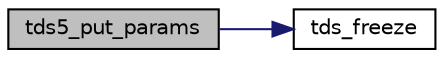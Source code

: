 digraph "tds5_put_params"
{
 // LATEX_PDF_SIZE
  edge [fontname="Helvetica",fontsize="10",labelfontname="Helvetica",labelfontsize="10"];
  node [fontname="Helvetica",fontsize="10",shape=record];
  rankdir="LR";
  Node1 [label="tds5_put_params",height=0.2,width=0.4,color="black", fillcolor="grey75", style="filled", fontcolor="black",tooltip="Send parameters to server."];
  Node1 -> Node2 [color="midnightblue",fontsize="10",style="solid",fontname="Helvetica"];
  Node2 [label="tds_freeze",height=0.2,width=0.4,color="black", fillcolor="white", style="filled",URL="$a00564.html#ga6b2b012b999bd0a4f159fabc8d11a5bf",tooltip="Stop writing to server and cache every packet not sending them to server."];
}
